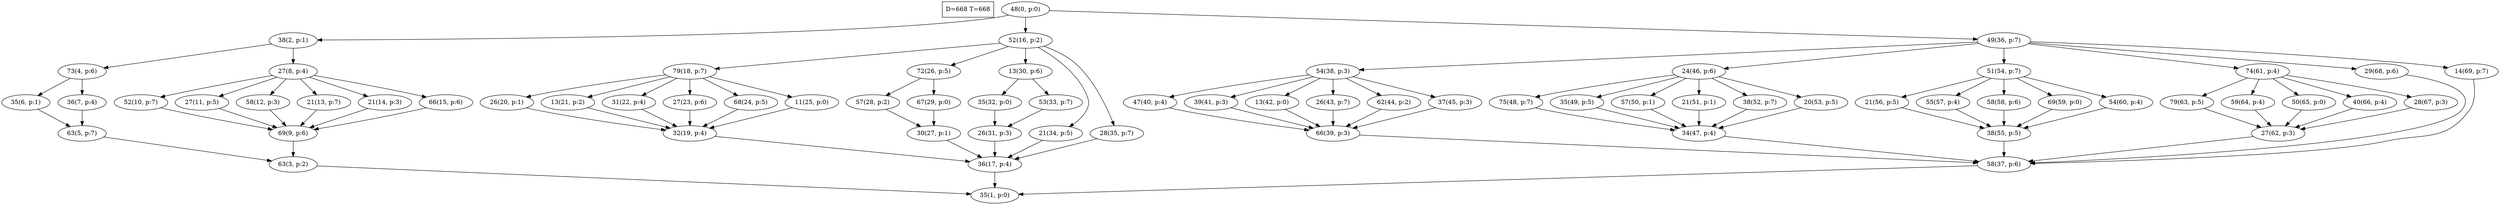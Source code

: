 digraph Task {
i [shape=box, label="D=668 T=668"]; 
0 [label="48(0, p:0)"];
1 [label="35(1, p:0)"];
2 [label="38(2, p:1)"];
3 [label="63(3, p:2)"];
4 [label="73(4, p:6)"];
5 [label="63(5, p:7)"];
6 [label="35(6, p:1)"];
7 [label="36(7, p:4)"];
8 [label="27(8, p:4)"];
9 [label="69(9, p:6)"];
10 [label="52(10, p:7)"];
11 [label="27(11, p:5)"];
12 [label="58(12, p:3)"];
13 [label="21(13, p:7)"];
14 [label="21(14, p:3)"];
15 [label="66(15, p:6)"];
16 [label="52(16, p:2)"];
17 [label="36(17, p:4)"];
18 [label="79(18, p:7)"];
19 [label="32(19, p:4)"];
20 [label="26(20, p:1)"];
21 [label="13(21, p:2)"];
22 [label="31(22, p:4)"];
23 [label="27(23, p:6)"];
24 [label="68(24, p:5)"];
25 [label="11(25, p:0)"];
26 [label="72(26, p:5)"];
27 [label="30(27, p:1)"];
28 [label="57(28, p:2)"];
29 [label="67(29, p:0)"];
30 [label="13(30, p:6)"];
31 [label="26(31, p:3)"];
32 [label="35(32, p:0)"];
33 [label="53(33, p:7)"];
34 [label="21(34, p:5)"];
35 [label="28(35, p:7)"];
36 [label="49(36, p:7)"];
37 [label="58(37, p:6)"];
38 [label="54(38, p:3)"];
39 [label="66(39, p:3)"];
40 [label="47(40, p:4)"];
41 [label="39(41, p:3)"];
42 [label="13(42, p:0)"];
43 [label="26(43, p:7)"];
44 [label="62(44, p:2)"];
45 [label="37(45, p:3)"];
46 [label="24(46, p:6)"];
47 [label="34(47, p:4)"];
48 [label="75(48, p:7)"];
49 [label="35(49, p:5)"];
50 [label="57(50, p:1)"];
51 [label="21(51, p:1)"];
52 [label="38(52, p:7)"];
53 [label="20(53, p:5)"];
54 [label="51(54, p:7)"];
55 [label="38(55, p:5)"];
56 [label="21(56, p:5)"];
57 [label="55(57, p:4)"];
58 [label="58(58, p:6)"];
59 [label="69(59, p:0)"];
60 [label="54(60, p:4)"];
61 [label="74(61, p:4)"];
62 [label="27(62, p:3)"];
63 [label="79(63, p:5)"];
64 [label="59(64, p:4)"];
65 [label="50(65, p:0)"];
66 [label="40(66, p:4)"];
67 [label="28(67, p:3)"];
68 [label="29(68, p:6)"];
69 [label="14(69, p:7)"];
0 -> 2;
0 -> 16;
0 -> 36;
2 -> 4;
2 -> 8;
3 -> 1;
4 -> 6;
4 -> 7;
5 -> 3;
6 -> 5;
7 -> 5;
8 -> 10;
8 -> 11;
8 -> 12;
8 -> 13;
8 -> 14;
8 -> 15;
9 -> 3;
10 -> 9;
11 -> 9;
12 -> 9;
13 -> 9;
14 -> 9;
15 -> 9;
16 -> 18;
16 -> 26;
16 -> 30;
16 -> 34;
16 -> 35;
17 -> 1;
18 -> 20;
18 -> 21;
18 -> 22;
18 -> 23;
18 -> 24;
18 -> 25;
19 -> 17;
20 -> 19;
21 -> 19;
22 -> 19;
23 -> 19;
24 -> 19;
25 -> 19;
26 -> 28;
26 -> 29;
27 -> 17;
28 -> 27;
29 -> 27;
30 -> 32;
30 -> 33;
31 -> 17;
32 -> 31;
33 -> 31;
34 -> 17;
35 -> 17;
36 -> 38;
36 -> 46;
36 -> 54;
36 -> 61;
36 -> 68;
36 -> 69;
37 -> 1;
38 -> 40;
38 -> 41;
38 -> 42;
38 -> 43;
38 -> 44;
38 -> 45;
39 -> 37;
40 -> 39;
41 -> 39;
42 -> 39;
43 -> 39;
44 -> 39;
45 -> 39;
46 -> 48;
46 -> 49;
46 -> 50;
46 -> 51;
46 -> 52;
46 -> 53;
47 -> 37;
48 -> 47;
49 -> 47;
50 -> 47;
51 -> 47;
52 -> 47;
53 -> 47;
54 -> 56;
54 -> 57;
54 -> 58;
54 -> 59;
54 -> 60;
55 -> 37;
56 -> 55;
57 -> 55;
58 -> 55;
59 -> 55;
60 -> 55;
61 -> 63;
61 -> 64;
61 -> 65;
61 -> 66;
61 -> 67;
62 -> 37;
63 -> 62;
64 -> 62;
65 -> 62;
66 -> 62;
67 -> 62;
68 -> 37;
69 -> 37;
}